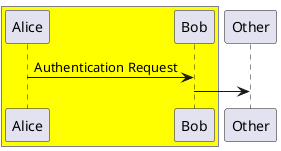 {
  "sha1": "rhvs60un9qubfsgrz696wbpedcm84rt",
  "insertion": {
    "when": "2024-06-04T17:28:43.850Z",
    "user": "plantuml@gmail.com"
  }
}
@startuml
skinparam SequenceBoxBorderColor blue
skinparam SequenceBoxBackgroundColor yellow

box
Alice->Bob: Authentication Request
endbox
Bob -> Other
@enduml
